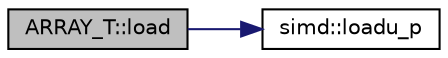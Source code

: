 digraph "ARRAY_T::load"
{
 // LATEX_PDF_SIZE
  edge [fontname="Helvetica",fontsize="10",labelfontname="Helvetica",labelfontsize="10"];
  node [fontname="Helvetica",fontsize="10",shape=record];
  rankdir="LR";
  Node1 [label="ARRAY_T::load",height=0.2,width=0.4,color="black", fillcolor="grey75", style="filled", fontcolor="black",tooltip=" "];
  Node1 -> Node2 [color="midnightblue",fontsize="10",style="solid",fontname="Helvetica"];
  Node2 [label="simd::loadu_p",height=0.2,width=0.4,color="black", fillcolor="white", style="filled",URL="$group__SIMD.html#ga74d29065c0e5bafdc2c7a750423f4946",tooltip=" "];
}
